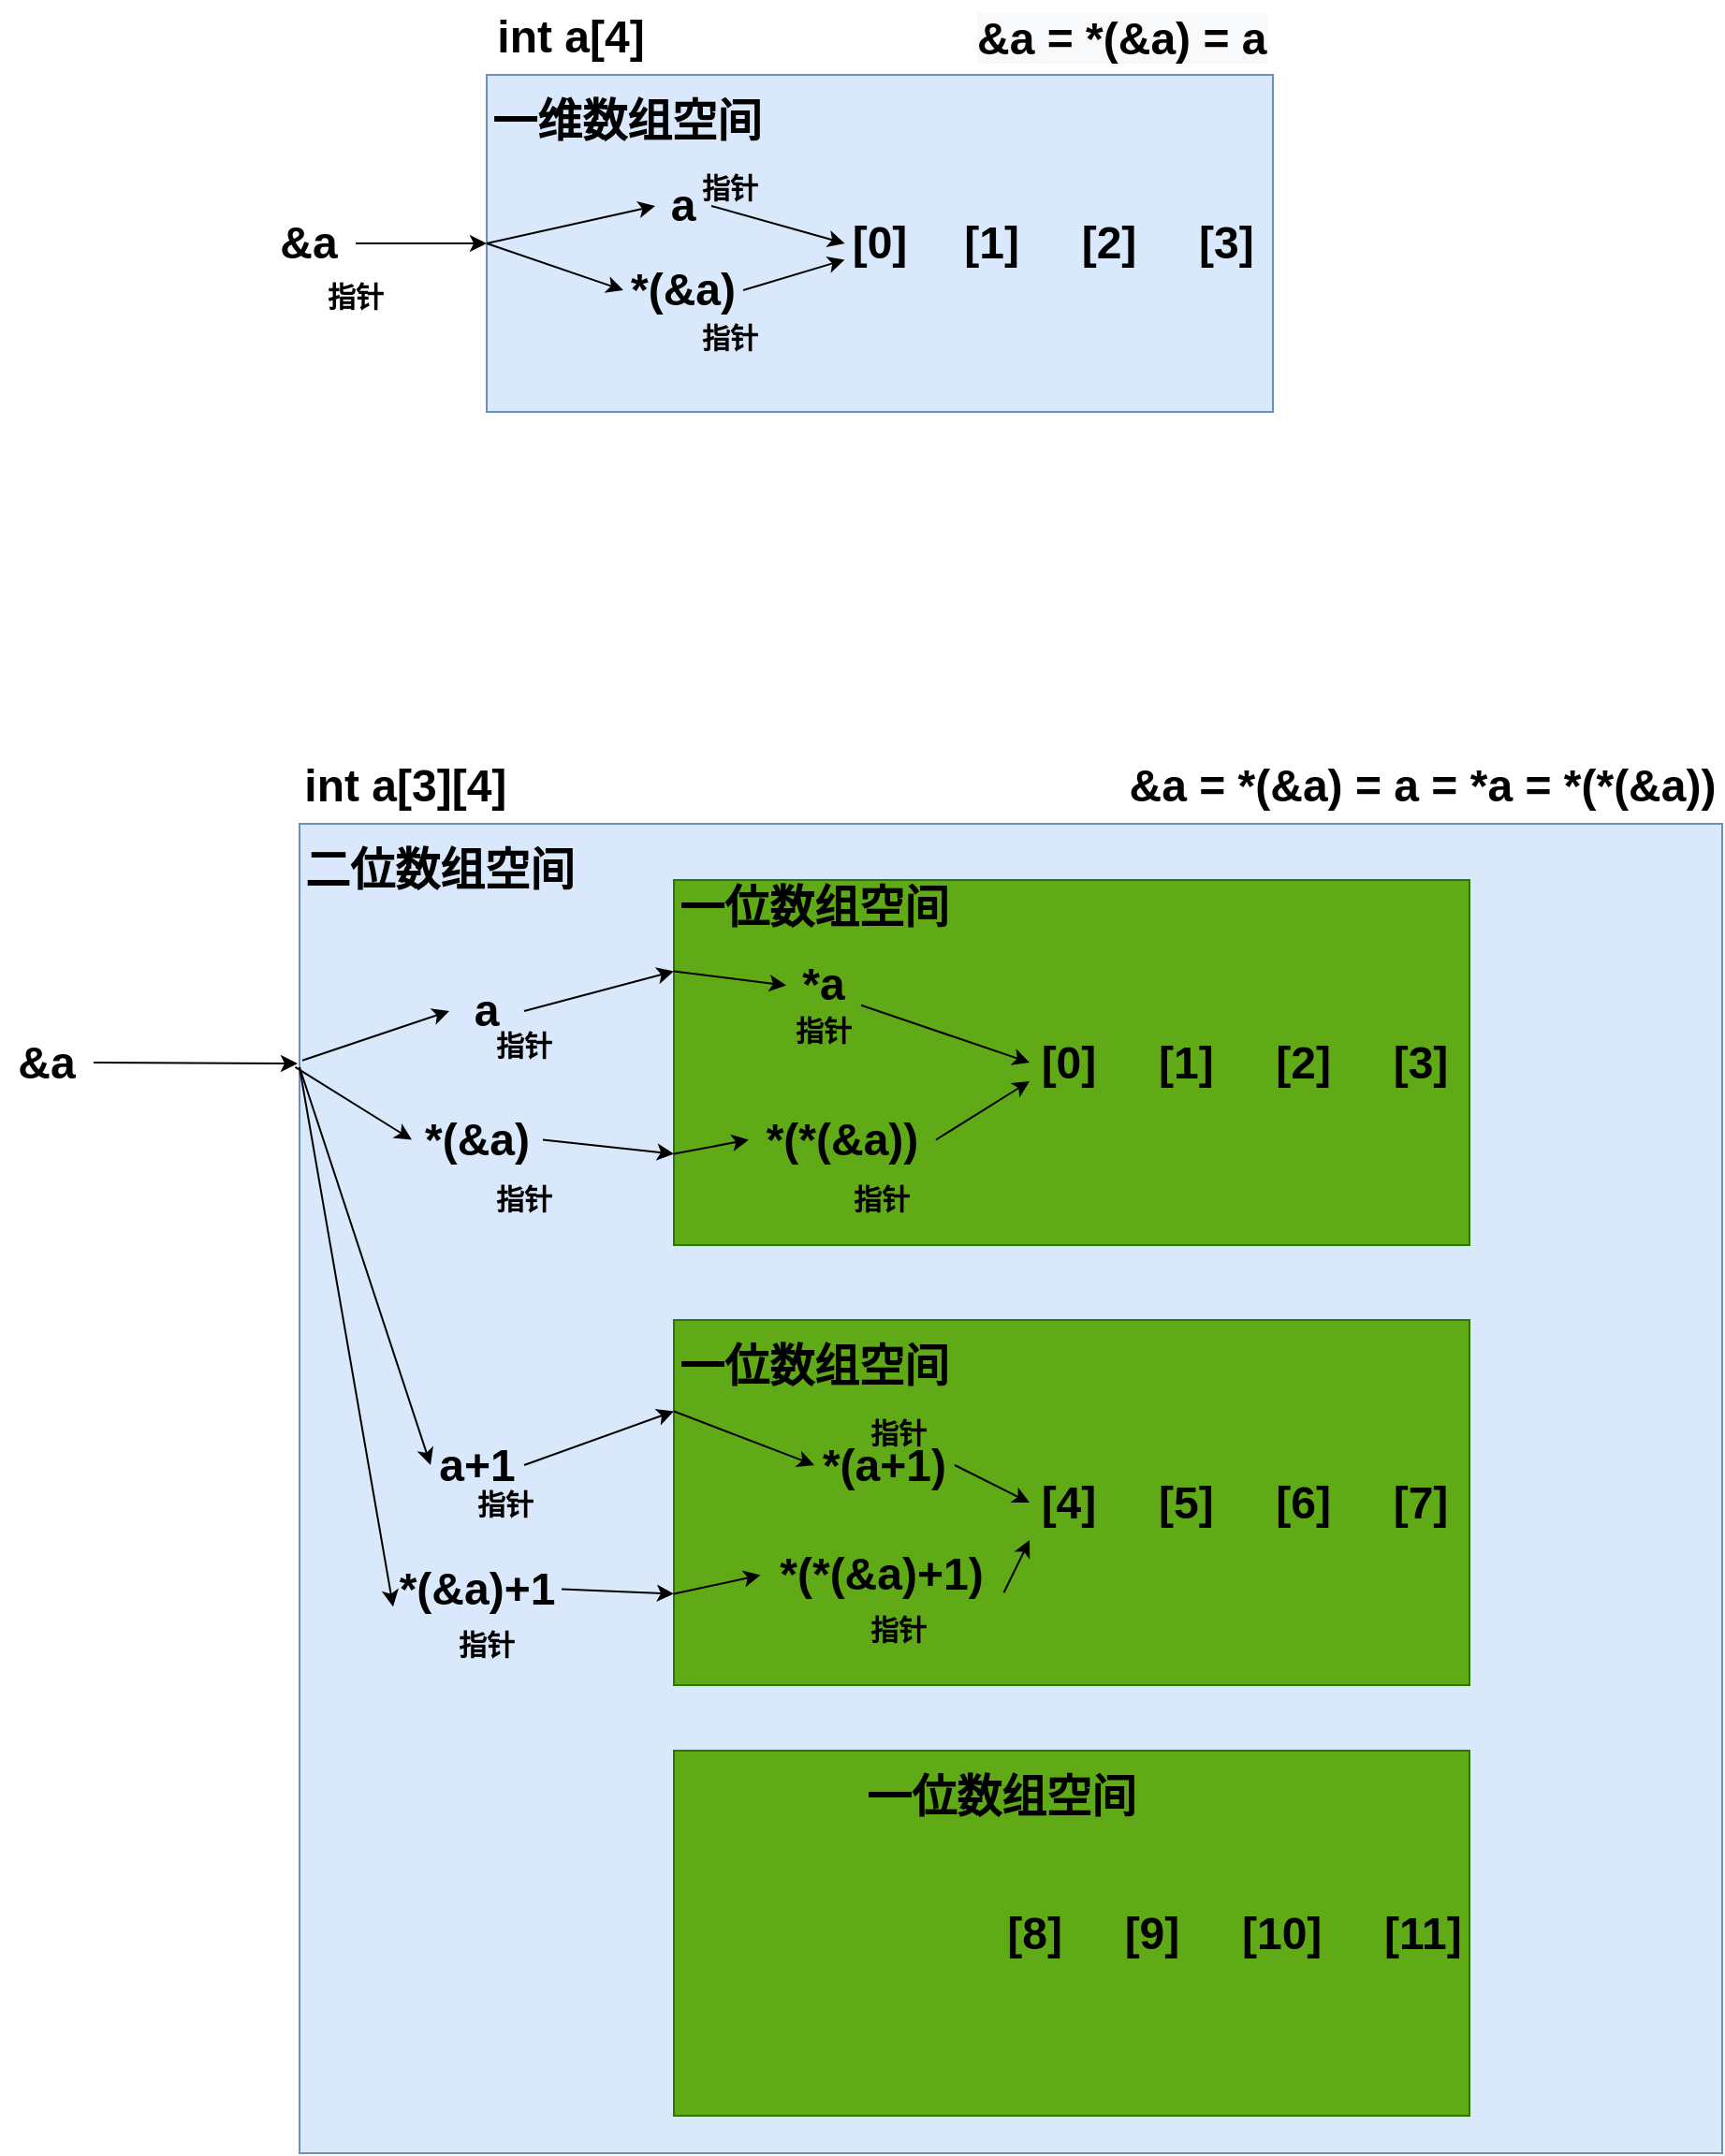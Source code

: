 <mxfile version="13.5.7" type="device"><diagram id="AqzMwRdv_1RVYgKFOEd6" name="Page-1"><mxGraphModel dx="2713" dy="1946" grid="1" gridSize="10" guides="1" tooltips="1" connect="1" arrows="1" fold="1" page="1" pageScale="1" pageWidth="827" pageHeight="1169" math="0" shadow="0"><root><mxCell id="0"/><mxCell id="1" parent="0"/><mxCell id="-KG6czCoZBAMFgeG9brp-2" value="" style="rounded=0;whiteSpace=wrap;html=1;fillColor=#dae8fc;strokeColor=#6c8ebf;" parent="1" vertex="1"><mxGeometry x="-130" y="-220" width="760" height="710" as="geometry"/></mxCell><mxCell id="-KG6czCoZBAMFgeG9brp-27" value="" style="rounded=0;whiteSpace=wrap;html=1;strokeColor=#2D7600;fillColor=#60a917;fontColor=#ffffff;" parent="1" vertex="1"><mxGeometry x="70" y="-190" width="425" height="195" as="geometry"/></mxCell><mxCell id="-KG6czCoZBAMFgeG9brp-3" value="&lt;font style=&quot;font-size: 24px&quot;&gt;[0]&amp;nbsp; &amp;nbsp; &amp;nbsp;[1]&amp;nbsp; &amp;nbsp; &amp;nbsp;[2]&amp;nbsp; &amp;nbsp; &amp;nbsp;[3]&lt;/font&gt;" style="text;html=1;strokeColor=none;fillColor=none;align=center;verticalAlign=middle;whiteSpace=wrap;rounded=0;fontStyle=1" parent="1" vertex="1"><mxGeometry x="260" y="-112.5" width="230" height="40" as="geometry"/></mxCell><mxCell id="-KG6czCoZBAMFgeG9brp-23" value="&lt;font style=&quot;font-size: 24px&quot;&gt;int a[3][4]&amp;nbsp;&lt;/font&gt;" style="text;html=1;strokeColor=none;fillColor=none;align=center;verticalAlign=middle;whiteSpace=wrap;rounded=0;fontStyle=1" parent="1" vertex="1"><mxGeometry x="-130" y="-260" width="120" height="40" as="geometry"/></mxCell><mxCell id="-KG6czCoZBAMFgeG9brp-24" value="&lt;font style=&quot;font-size: 24px&quot;&gt;&amp;amp;a&lt;/font&gt;" style="text;html=1;strokeColor=none;fillColor=none;align=center;verticalAlign=middle;whiteSpace=wrap;rounded=0;fontStyle=1" parent="1" vertex="1"><mxGeometry x="-290" y="-112.5" width="50" height="40" as="geometry"/></mxCell><mxCell id="-KG6czCoZBAMFgeG9brp-26" value="&lt;font style=&quot;font-size: 24px&quot;&gt;&lt;b&gt;二位数组空间&lt;/b&gt;&lt;/font&gt;" style="text;html=1;strokeColor=none;fillColor=none;align=center;verticalAlign=middle;whiteSpace=wrap;rounded=0;" parent="1" vertex="1"><mxGeometry x="-130" y="-220" width="150" height="50" as="geometry"/></mxCell><mxCell id="-KG6czCoZBAMFgeG9brp-28" value="&lt;font style=&quot;font-size: 24px&quot;&gt;&lt;b&gt;一位数组空间&lt;/b&gt;&lt;/font&gt;" style="text;html=1;strokeColor=none;fillColor=none;align=center;verticalAlign=middle;whiteSpace=wrap;rounded=0;" parent="1" vertex="1"><mxGeometry x="70" y="-200" width="150" height="50" as="geometry"/></mxCell><mxCell id="-KG6czCoZBAMFgeG9brp-29" value="" style="rounded=0;whiteSpace=wrap;html=1;strokeColor=#2D7600;fillColor=#60a917;fontColor=#ffffff;" parent="1" vertex="1"><mxGeometry x="70" y="45" width="425" height="195" as="geometry"/></mxCell><mxCell id="-KG6czCoZBAMFgeG9brp-30" value="&lt;font style=&quot;font-size: 24px&quot;&gt;[4]&amp;nbsp; &amp;nbsp; &amp;nbsp;[5]&amp;nbsp; &amp;nbsp; &amp;nbsp;[6]&amp;nbsp; &amp;nbsp; &amp;nbsp;[7]&lt;/font&gt;" style="text;html=1;strokeColor=none;fillColor=none;align=center;verticalAlign=middle;whiteSpace=wrap;rounded=0;fontStyle=1" parent="1" vertex="1"><mxGeometry x="260" y="122.5" width="230" height="40" as="geometry"/></mxCell><mxCell id="-KG6czCoZBAMFgeG9brp-31" value="&lt;font style=&quot;font-size: 24px&quot;&gt;&lt;b&gt;一位数组空间&lt;/b&gt;&lt;/font&gt;" style="text;html=1;strokeColor=none;fillColor=none;align=center;verticalAlign=middle;whiteSpace=wrap;rounded=0;" parent="1" vertex="1"><mxGeometry x="70" y="45" width="150" height="50" as="geometry"/></mxCell><mxCell id="-KG6czCoZBAMFgeG9brp-32" value="" style="rounded=0;whiteSpace=wrap;html=1;strokeColor=#2D7600;fillColor=#60a917;fontColor=#ffffff;" parent="1" vertex="1"><mxGeometry x="70" y="275" width="425" height="195" as="geometry"/></mxCell><mxCell id="-KG6czCoZBAMFgeG9brp-33" value="&lt;font style=&quot;font-size: 24px&quot;&gt;[8]&amp;nbsp; &amp;nbsp; &amp;nbsp;[9]&amp;nbsp; &amp;nbsp; &amp;nbsp;[10]&amp;nbsp; &amp;nbsp; &amp;nbsp;[11]&lt;/font&gt;" style="text;html=1;strokeColor=none;fillColor=none;align=center;verticalAlign=middle;whiteSpace=wrap;rounded=0;fontStyle=1" parent="1" vertex="1"><mxGeometry x="242.5" y="352.5" width="252.5" height="40" as="geometry"/></mxCell><mxCell id="-KG6czCoZBAMFgeG9brp-34" value="&lt;font style=&quot;font-size: 24px&quot;&gt;&lt;b&gt;一位数组空间&lt;/b&gt;&lt;/font&gt;" style="text;html=1;strokeColor=none;fillColor=none;align=center;verticalAlign=middle;whiteSpace=wrap;rounded=0;" parent="1" vertex="1"><mxGeometry x="170" y="275" width="150" height="50" as="geometry"/></mxCell><mxCell id="-KG6czCoZBAMFgeG9brp-40" value="a" style="text;html=1;strokeColor=none;fillColor=none;align=center;verticalAlign=middle;whiteSpace=wrap;rounded=0;rotation=0;fontSize=24;fontStyle=1" parent="1" vertex="1"><mxGeometry x="-50" y="-140" width="40" height="40" as="geometry"/></mxCell><mxCell id="-KG6czCoZBAMFgeG9brp-44" value="*a" style="text;html=1;strokeColor=none;fillColor=none;align=center;verticalAlign=middle;whiteSpace=wrap;rounded=0;rotation=0;fontSize=24;fontStyle=1" parent="1" vertex="1"><mxGeometry x="130" y="-155" width="40" height="42.5" as="geometry"/></mxCell><mxCell id="-KG6czCoZBAMFgeG9brp-45" value="" style="rounded=0;whiteSpace=wrap;html=1;strokeColor=#6c8ebf;fontSize=24;fillColor=#dae8fc;" parent="1" vertex="1"><mxGeometry x="-30" y="-620" width="420" height="180" as="geometry"/></mxCell><mxCell id="-KG6czCoZBAMFgeG9brp-46" value="&lt;font style=&quot;font-size: 24px&quot;&gt;[1]&amp;nbsp; &amp;nbsp; &amp;nbsp;[2]&amp;nbsp; &amp;nbsp; &amp;nbsp;[3]&lt;/font&gt;" style="text;html=1;fillColor=none;align=center;verticalAlign=middle;whiteSpace=wrap;rounded=0;fontStyle=1;" parent="1" vertex="1"><mxGeometry x="220" y="-565" width="165" height="70" as="geometry"/></mxCell><mxCell id="-KG6czCoZBAMFgeG9brp-48" value="&lt;font style=&quot;font-size: 24px&quot;&gt;int a[4]&lt;/font&gt;" style="text;html=1;strokeColor=none;fillColor=none;align=center;verticalAlign=middle;whiteSpace=wrap;rounded=0;fontStyle=1" parent="1" vertex="1"><mxGeometry x="-30" y="-660" width="90" height="40" as="geometry"/></mxCell><mxCell id="-KG6czCoZBAMFgeG9brp-49" value="&lt;font style=&quot;font-size: 24px&quot;&gt;&lt;b&gt;一维数组空间&lt;/b&gt;&lt;/font&gt;" style="text;html=1;strokeColor=none;fillColor=none;align=center;verticalAlign=middle;whiteSpace=wrap;rounded=0;" parent="1" vertex="1"><mxGeometry x="-30" y="-620" width="150" height="50" as="geometry"/></mxCell><mxCell id="-KG6czCoZBAMFgeG9brp-50" value="&lt;font style=&quot;font-size: 24px&quot;&gt;&lt;b&gt;&amp;amp;a&lt;/b&gt;&lt;/font&gt;" style="text;html=1;strokeColor=none;fillColor=none;align=center;verticalAlign=middle;whiteSpace=wrap;rounded=0;" parent="1" vertex="1"><mxGeometry x="-150" y="-555" width="50" height="50" as="geometry"/></mxCell><mxCell id="-KG6czCoZBAMFgeG9brp-51" value="" style="endArrow=classic;html=1;fontSize=24;entryX=0;entryY=0.5;entryDx=0;entryDy=0;exitX=1;exitY=0.5;exitDx=0;exitDy=0;" parent="1" source="-KG6czCoZBAMFgeG9brp-50" target="-KG6czCoZBAMFgeG9brp-45" edge="1"><mxGeometry width="50" height="50" relative="1" as="geometry"><mxPoint x="-300" y="-380" as="sourcePoint"/><mxPoint x="-250" y="-430" as="targetPoint"/></mxGeometry></mxCell><mxCell id="-KG6czCoZBAMFgeG9brp-53" value="&lt;font style=&quot;font-size: 24px&quot;&gt;&lt;b&gt;a&lt;/b&gt;&lt;/font&gt;" style="text;html=1;strokeColor=none;fillColor=none;align=center;verticalAlign=middle;whiteSpace=wrap;rounded=0;" parent="1" vertex="1"><mxGeometry x="60" y="-565" width="30" height="30" as="geometry"/></mxCell><mxCell id="-KG6czCoZBAMFgeG9brp-55" value="&lt;font style=&quot;font-size: 24px&quot;&gt;&lt;b&gt;*(&amp;amp;a)&lt;/b&gt;&lt;/font&gt;" style="text;html=1;strokeColor=none;fillColor=none;align=center;verticalAlign=middle;whiteSpace=wrap;rounded=0;" parent="1" vertex="1"><mxGeometry x="42.98" y="-520" width="64.04" height="30" as="geometry"/></mxCell><mxCell id="-KG6czCoZBAMFgeG9brp-58" value="&lt;font style=&quot;font-size: 24px&quot;&gt;[0]&lt;/font&gt;" style="text;html=1;fillColor=none;align=center;verticalAlign=middle;whiteSpace=wrap;rounded=0;fontStyle=1;" parent="1" vertex="1"><mxGeometry x="161.25" y="-547.5" width="37.5" height="35" as="geometry"/></mxCell><mxCell id="-KG6czCoZBAMFgeG9brp-59" value="" style="endArrow=classic;html=1;fontSize=24;entryX=0;entryY=0.5;entryDx=0;entryDy=0;exitX=1;exitY=0.5;exitDx=0;exitDy=0;" parent="1" source="-KG6czCoZBAMFgeG9brp-53" target="-KG6czCoZBAMFgeG9brp-58" edge="1"><mxGeometry width="50" height="50" relative="1" as="geometry"><mxPoint x="-240" y="-340" as="sourcePoint"/><mxPoint x="-190" y="-390" as="targetPoint"/></mxGeometry></mxCell><mxCell id="-KG6czCoZBAMFgeG9brp-60" value="" style="endArrow=classic;html=1;fontSize=24;entryX=0;entryY=0.75;entryDx=0;entryDy=0;exitX=1;exitY=0.5;exitDx=0;exitDy=0;" parent="1" source="-KG6czCoZBAMFgeG9brp-55" target="-KG6czCoZBAMFgeG9brp-58" edge="1"><mxGeometry width="50" height="50" relative="1" as="geometry"><mxPoint x="-250" y="-380" as="sourcePoint"/><mxPoint x="-200" y="-430" as="targetPoint"/></mxGeometry></mxCell><mxCell id="-KG6czCoZBAMFgeG9brp-61" value="&lt;b style=&quot;color: rgb(0 , 0 , 0) ; font-family: &amp;#34;helvetica&amp;#34; ; font-size: 24px ; font-style: normal ; letter-spacing: normal ; text-align: center ; text-indent: 0px ; text-transform: none ; word-spacing: 0px ; background-color: rgb(248 , 249 , 250)&quot;&gt;&amp;amp;a = *(&amp;amp;a) = a&lt;/b&gt;" style="text;whiteSpace=wrap;html=1;fontSize=24;" parent="1" vertex="1"><mxGeometry x="230" y="-660" width="160" height="40" as="geometry"/></mxCell><mxCell id="-KG6czCoZBAMFgeG9brp-62" value="" style="endArrow=classic;html=1;fontSize=24;entryX=0;entryY=0.5;entryDx=0;entryDy=0;exitX=0;exitY=0.5;exitDx=0;exitDy=0;" parent="1" source="-KG6czCoZBAMFgeG9brp-45" target="-KG6czCoZBAMFgeG9brp-55" edge="1"><mxGeometry width="50" height="50" relative="1" as="geometry"><mxPoint x="-280" y="-430" as="sourcePoint"/><mxPoint x="-230" y="-480" as="targetPoint"/></mxGeometry></mxCell><mxCell id="-KG6czCoZBAMFgeG9brp-63" value="" style="endArrow=classic;html=1;fontSize=24;entryX=0;entryY=0.25;entryDx=0;entryDy=0;exitX=1;exitY=0.5;exitDx=0;exitDy=0;" parent="1" source="-KG6czCoZBAMFgeG9brp-40" target="-KG6czCoZBAMFgeG9brp-27" edge="1"><mxGeometry width="50" height="50" relative="1" as="geometry"><mxPoint x="-40" y="-100" as="sourcePoint"/><mxPoint x="10" y="-150" as="targetPoint"/></mxGeometry></mxCell><mxCell id="-KG6czCoZBAMFgeG9brp-64" value="" style="endArrow=classic;html=1;fontSize=24;entryX=0;entryY=0.5;entryDx=0;entryDy=0;exitX=1;exitY=0.75;exitDx=0;exitDy=0;" parent="1" source="-KG6czCoZBAMFgeG9brp-44" target="-KG6czCoZBAMFgeG9brp-3" edge="1"><mxGeometry width="50" height="50" relative="1" as="geometry"><mxPoint x="150" y="-50" as="sourcePoint"/><mxPoint x="200" y="-100" as="targetPoint"/></mxGeometry></mxCell><mxCell id="-KG6czCoZBAMFgeG9brp-65" value="*(&amp;amp;a)" style="text;html=1;strokeColor=none;fillColor=none;align=center;verticalAlign=middle;whiteSpace=wrap;rounded=0;rotation=0;fontSize=24;fontStyle=1" parent="1" vertex="1"><mxGeometry x="-70" y="-72.5" width="70" height="42.5" as="geometry"/></mxCell><mxCell id="-KG6czCoZBAMFgeG9brp-66" value="" style="endArrow=classic;html=1;fontSize=24;exitX=1;exitY=0.5;exitDx=0;exitDy=0;entryX=0;entryY=0.75;entryDx=0;entryDy=0;" parent="1" source="-KG6czCoZBAMFgeG9brp-65" target="-KG6czCoZBAMFgeG9brp-27" edge="1"><mxGeometry width="50" height="50" relative="1" as="geometry"><mxPoint x="10" y="-30" as="sourcePoint"/><mxPoint x="70" y="-100" as="targetPoint"/></mxGeometry></mxCell><mxCell id="-KG6czCoZBAMFgeG9brp-67" value="" style="endArrow=classic;html=1;fontSize=24;exitX=0;exitY=0.25;exitDx=0;exitDy=0;entryX=0;entryY=0.5;entryDx=0;entryDy=0;" parent="1" source="-KG6czCoZBAMFgeG9brp-27" target="-KG6czCoZBAMFgeG9brp-44" edge="1"><mxGeometry width="50" height="50" relative="1" as="geometry"><mxPoint x="130" y="-100" as="sourcePoint"/><mxPoint x="180" y="-150" as="targetPoint"/></mxGeometry></mxCell><mxCell id="-KG6czCoZBAMFgeG9brp-68" value="*(*(&amp;amp;a))" style="text;html=1;strokeColor=none;fillColor=none;align=center;verticalAlign=middle;whiteSpace=wrap;rounded=0;rotation=0;fontSize=24;fontStyle=1" parent="1" vertex="1"><mxGeometry x="110" y="-72.5" width="100" height="42.5" as="geometry"/></mxCell><mxCell id="-KG6czCoZBAMFgeG9brp-70" value="" style="endArrow=classic;html=1;fontSize=24;entryX=0;entryY=0.5;entryDx=0;entryDy=0;exitX=0;exitY=0.75;exitDx=0;exitDy=0;" parent="1" source="-KG6czCoZBAMFgeG9brp-27" target="-KG6czCoZBAMFgeG9brp-68" edge="1"><mxGeometry width="50" height="50" relative="1" as="geometry"><mxPoint x="-90" y="30" as="sourcePoint"/><mxPoint x="-40" y="-20" as="targetPoint"/></mxGeometry></mxCell><mxCell id="-KG6czCoZBAMFgeG9brp-71" value="" style="endArrow=classic;html=1;fontSize=24;exitX=1;exitY=0.5;exitDx=0;exitDy=0;entryX=0;entryY=0.75;entryDx=0;entryDy=0;" parent="1" source="-KG6czCoZBAMFgeG9brp-68" target="-KG6czCoZBAMFgeG9brp-3" edge="1"><mxGeometry width="50" height="50" relative="1" as="geometry"><mxPoint x="220" y="-20" as="sourcePoint"/><mxPoint x="270" y="-70" as="targetPoint"/></mxGeometry></mxCell><mxCell id="-KG6czCoZBAMFgeG9brp-73" value="" style="endArrow=classic;html=1;fontSize=24;exitX=1;exitY=0.5;exitDx=0;exitDy=0;" parent="1" source="-KG6czCoZBAMFgeG9brp-24" edge="1"><mxGeometry width="50" height="50" relative="1" as="geometry"><mxPoint x="-200" as="sourcePoint"/><mxPoint x="-131" y="-92" as="targetPoint"/></mxGeometry></mxCell><mxCell id="-KG6czCoZBAMFgeG9brp-74" value="" style="endArrow=classic;html=1;fontSize=24;exitX=0.002;exitY=0.178;exitDx=0;exitDy=0;exitPerimeter=0;entryX=0;entryY=0.5;entryDx=0;entryDy=0;" parent="1" source="-KG6czCoZBAMFgeG9brp-2" target="-KG6czCoZBAMFgeG9brp-40" edge="1"><mxGeometry width="50" height="50" relative="1" as="geometry"><mxPoint x="-90" y="-110" as="sourcePoint"/><mxPoint x="-40" y="-160" as="targetPoint"/></mxGeometry></mxCell><mxCell id="-KG6czCoZBAMFgeG9brp-76" value="" style="endArrow=classic;html=1;fontSize=24;exitX=-0.003;exitY=0.183;exitDx=0;exitDy=0;exitPerimeter=0;entryX=0;entryY=0.5;entryDx=0;entryDy=0;" parent="1" source="-KG6czCoZBAMFgeG9brp-2" target="-KG6czCoZBAMFgeG9brp-65" edge="1"><mxGeometry width="50" height="50" relative="1" as="geometry"><mxPoint x="-70" y="30" as="sourcePoint"/><mxPoint x="-20" y="-20" as="targetPoint"/></mxGeometry></mxCell><mxCell id="-KG6czCoZBAMFgeG9brp-77" value="" style="endArrow=classic;html=1;fontSize=24;exitX=0;exitY=0.5;exitDx=0;exitDy=0;entryX=0;entryY=0.5;entryDx=0;entryDy=0;" parent="1" source="-KG6czCoZBAMFgeG9brp-45" target="-KG6czCoZBAMFgeG9brp-53" edge="1"><mxGeometry width="50" height="50" relative="1" as="geometry"><mxPoint x="10" y="-520" as="sourcePoint"/><mxPoint x="60" y="-570" as="targetPoint"/></mxGeometry></mxCell><mxCell id="vDncLkgYqTIG_yidPtFV-1" value="&lt;font style=&quot;font-size: 24px&quot;&gt;&amp;amp;a = *(&amp;amp;a) = a = *a = *(*(&amp;amp;a))&lt;/font&gt;" style="text;html=1;strokeColor=none;fillColor=none;align=center;verticalAlign=middle;whiteSpace=wrap;rounded=0;fontStyle=1" vertex="1" parent="1"><mxGeometry x="310" y="-260" width="320" height="40" as="geometry"/></mxCell><mxCell id="vDncLkgYqTIG_yidPtFV-3" value="&lt;span style=&quot;font-size: 15px;&quot;&gt;指针&lt;/span&gt;" style="text;html=1;strokeColor=none;fillColor=none;align=center;verticalAlign=middle;whiteSpace=wrap;rounded=0;fontStyle=1;fontSize=15;" vertex="1" parent="1"><mxGeometry x="130" y="-120" width="40" height="20" as="geometry"/></mxCell><mxCell id="vDncLkgYqTIG_yidPtFV-4" value="&lt;span style=&quot;font-size: 15px;&quot;&gt;指针&lt;/span&gt;" style="text;html=1;strokeColor=none;fillColor=none;align=center;verticalAlign=middle;whiteSpace=wrap;rounded=0;fontStyle=1;fontSize=15;" vertex="1" parent="1"><mxGeometry x="-30" y="-30" width="40" height="20" as="geometry"/></mxCell><mxCell id="vDncLkgYqTIG_yidPtFV-5" value="&lt;span style=&quot;font-size: 15px;&quot;&gt;指针&lt;/span&gt;" style="text;html=1;strokeColor=none;fillColor=none;align=center;verticalAlign=middle;whiteSpace=wrap;rounded=0;fontStyle=1;fontSize=15;" vertex="1" parent="1"><mxGeometry x="-30" y="-112.5" width="40" height="20" as="geometry"/></mxCell><mxCell id="vDncLkgYqTIG_yidPtFV-8" value="&lt;span style=&quot;font-size: 15px;&quot;&gt;指针&lt;/span&gt;" style="text;html=1;strokeColor=none;fillColor=none;align=center;verticalAlign=middle;whiteSpace=wrap;rounded=0;fontStyle=1;fontSize=15;" vertex="1" parent="1"><mxGeometry x="80" y="-490" width="40" height="20" as="geometry"/></mxCell><mxCell id="vDncLkgYqTIG_yidPtFV-9" value="&lt;span style=&quot;font-size: 15px;&quot;&gt;指针&lt;/span&gt;" style="text;html=1;strokeColor=none;fillColor=none;align=center;verticalAlign=middle;whiteSpace=wrap;rounded=0;fontStyle=1;fontSize=15;" vertex="1" parent="1"><mxGeometry x="80" y="-570" width="40" height="20" as="geometry"/></mxCell><mxCell id="vDncLkgYqTIG_yidPtFV-10" value="&lt;span style=&quot;font-size: 15px;&quot;&gt;指针&lt;/span&gt;" style="text;html=1;strokeColor=none;fillColor=none;align=center;verticalAlign=middle;whiteSpace=wrap;rounded=0;fontStyle=1;fontSize=15;" vertex="1" parent="1"><mxGeometry x="-120" y="-512.5" width="40" height="20" as="geometry"/></mxCell><mxCell id="vDncLkgYqTIG_yidPtFV-11" value="&lt;span style=&quot;font-size: 15px;&quot;&gt;指针&lt;/span&gt;" style="text;html=1;strokeColor=none;fillColor=none;align=center;verticalAlign=middle;whiteSpace=wrap;rounded=0;fontStyle=1;fontSize=15;" vertex="1" parent="1"><mxGeometry x="161.25" y="-30" width="40" height="20" as="geometry"/></mxCell><mxCell id="vDncLkgYqTIG_yidPtFV-12" value="&lt;font style=&quot;font-size: 24px&quot;&gt;a+1&lt;/font&gt;" style="text;html=1;strokeColor=none;fillColor=none;align=center;verticalAlign=middle;whiteSpace=wrap;rounded=0;fontStyle=1" vertex="1" parent="1"><mxGeometry x="-60" y="110" width="50" height="25" as="geometry"/></mxCell><mxCell id="vDncLkgYqTIG_yidPtFV-13" value="&lt;font style=&quot;font-size: 24px&quot;&gt;*(&amp;amp;a)+1&lt;/font&gt;" style="text;html=1;strokeColor=none;fillColor=none;align=center;verticalAlign=middle;whiteSpace=wrap;rounded=0;fontStyle=1" vertex="1" parent="1"><mxGeometry x="-80" y="170" width="90" height="37.5" as="geometry"/></mxCell><mxCell id="vDncLkgYqTIG_yidPtFV-14" value="&lt;font style=&quot;font-size: 24px&quot;&gt;*(a+1)&lt;/font&gt;" style="text;html=1;strokeColor=none;fillColor=none;align=center;verticalAlign=middle;whiteSpace=wrap;rounded=0;fontStyle=1" vertex="1" parent="1"><mxGeometry x="145" y="110" width="75" height="25" as="geometry"/></mxCell><mxCell id="vDncLkgYqTIG_yidPtFV-15" value="&lt;font style=&quot;font-size: 24px&quot;&gt;*(*(&amp;amp;a)+1)&lt;/font&gt;" style="text;html=1;strokeColor=none;fillColor=none;align=center;verticalAlign=middle;whiteSpace=wrap;rounded=0;fontStyle=1" vertex="1" parent="1"><mxGeometry x="116.25" y="162.5" width="130" height="37.5" as="geometry"/></mxCell><mxCell id="vDncLkgYqTIG_yidPtFV-16" value="" style="endArrow=classic;html=1;fontSize=15;entryX=0;entryY=0.5;entryDx=0;entryDy=0;" edge="1" parent="1" target="vDncLkgYqTIG_yidPtFV-12"><mxGeometry width="50" height="50" relative="1" as="geometry"><mxPoint x="-130" y="-90" as="sourcePoint"/><mxPoint x="-10" y="20" as="targetPoint"/></mxGeometry></mxCell><mxCell id="vDncLkgYqTIG_yidPtFV-17" value="" style="endArrow=classic;html=1;fontSize=15;entryX=0;entryY=0.75;entryDx=0;entryDy=0;" edge="1" parent="1" target="vDncLkgYqTIG_yidPtFV-13"><mxGeometry width="50" height="50" relative="1" as="geometry"><mxPoint x="-130" y="-90" as="sourcePoint"/><mxPoint x="20" y="30" as="targetPoint"/></mxGeometry></mxCell><mxCell id="vDncLkgYqTIG_yidPtFV-19" value="" style="endArrow=classic;html=1;fontSize=15;exitX=1;exitY=0.5;exitDx=0;exitDy=0;entryX=0;entryY=0.25;entryDx=0;entryDy=0;" edge="1" parent="1" source="vDncLkgYqTIG_yidPtFV-12" target="-KG6czCoZBAMFgeG9brp-29"><mxGeometry width="50" height="50" relative="1" as="geometry"><mxPoint x="-40" y="80" as="sourcePoint"/><mxPoint x="10" y="30" as="targetPoint"/></mxGeometry></mxCell><mxCell id="vDncLkgYqTIG_yidPtFV-20" value="" style="endArrow=classic;html=1;fontSize=15;entryX=0;entryY=0.75;entryDx=0;entryDy=0;exitX=1;exitY=0.5;exitDx=0;exitDy=0;" edge="1" parent="1" source="vDncLkgYqTIG_yidPtFV-13" target="-KG6czCoZBAMFgeG9brp-29"><mxGeometry width="50" height="50" relative="1" as="geometry"><mxPoint x="-10" y="290" as="sourcePoint"/><mxPoint x="40" y="240" as="targetPoint"/></mxGeometry></mxCell><mxCell id="vDncLkgYqTIG_yidPtFV-21" value="" style="endArrow=classic;html=1;fontSize=15;exitX=0;exitY=0.25;exitDx=0;exitDy=0;entryX=0;entryY=0.5;entryDx=0;entryDy=0;" edge="1" parent="1" source="-KG6czCoZBAMFgeG9brp-29" target="vDncLkgYqTIG_yidPtFV-14"><mxGeometry width="50" height="50" relative="1" as="geometry"><mxPoint x="270" y="130" as="sourcePoint"/><mxPoint x="320" y="80" as="targetPoint"/></mxGeometry></mxCell><mxCell id="vDncLkgYqTIG_yidPtFV-22" value="" style="endArrow=classic;html=1;fontSize=15;exitX=0;exitY=0.75;exitDx=0;exitDy=0;entryX=0;entryY=0.5;entryDx=0;entryDy=0;" edge="1" parent="1" source="-KG6czCoZBAMFgeG9brp-29" target="vDncLkgYqTIG_yidPtFV-15"><mxGeometry width="50" height="50" relative="1" as="geometry"><mxPoint x="90" y="180" as="sourcePoint"/><mxPoint x="140" y="130" as="targetPoint"/></mxGeometry></mxCell><mxCell id="vDncLkgYqTIG_yidPtFV-23" value="" style="endArrow=classic;html=1;fontSize=15;exitX=1;exitY=0.5;exitDx=0;exitDy=0;entryX=0;entryY=0.5;entryDx=0;entryDy=0;" edge="1" parent="1" source="vDncLkgYqTIG_yidPtFV-14" target="-KG6czCoZBAMFgeG9brp-30"><mxGeometry width="50" height="50" relative="1" as="geometry"><mxPoint x="320" y="110" as="sourcePoint"/><mxPoint x="370" y="60" as="targetPoint"/></mxGeometry></mxCell><mxCell id="vDncLkgYqTIG_yidPtFV-24" value="" style="endArrow=classic;html=1;fontSize=15;exitX=1;exitY=0.75;exitDx=0;exitDy=0;entryX=0;entryY=1;entryDx=0;entryDy=0;" edge="1" parent="1" source="vDncLkgYqTIG_yidPtFV-15" target="-KG6czCoZBAMFgeG9brp-30"><mxGeometry width="50" height="50" relative="1" as="geometry"><mxPoint x="350" y="220" as="sourcePoint"/><mxPoint x="400" y="170" as="targetPoint"/></mxGeometry></mxCell><mxCell id="vDncLkgYqTIG_yidPtFV-25" value="&lt;span style=&quot;font-size: 15px;&quot;&gt;指针&lt;/span&gt;" style="text;html=1;strokeColor=none;fillColor=none;align=center;verticalAlign=middle;whiteSpace=wrap;rounded=0;fontStyle=1;fontSize=15;" vertex="1" parent="1"><mxGeometry x="170" y="200" width="40" height="20" as="geometry"/></mxCell><mxCell id="vDncLkgYqTIG_yidPtFV-26" value="&lt;span style=&quot;font-size: 15px;&quot;&gt;指针&lt;/span&gt;" style="text;html=1;strokeColor=none;fillColor=none;align=center;verticalAlign=middle;whiteSpace=wrap;rounded=0;fontStyle=1;fontSize=15;" vertex="1" parent="1"><mxGeometry x="170" y="95" width="40" height="20" as="geometry"/></mxCell><mxCell id="vDncLkgYqTIG_yidPtFV-27" value="&lt;span style=&quot;font-size: 15px;&quot;&gt;指针&lt;/span&gt;" style="text;html=1;strokeColor=none;fillColor=none;align=center;verticalAlign=middle;whiteSpace=wrap;rounded=0;fontStyle=1;fontSize=15;" vertex="1" parent="1"><mxGeometry x="-50" y="207.5" width="40" height="20" as="geometry"/></mxCell><mxCell id="vDncLkgYqTIG_yidPtFV-28" value="&lt;span style=&quot;font-size: 15px;&quot;&gt;指针&lt;/span&gt;" style="text;html=1;strokeColor=none;fillColor=none;align=center;verticalAlign=middle;whiteSpace=wrap;rounded=0;fontStyle=1;fontSize=15;" vertex="1" parent="1"><mxGeometry x="-40" y="132.5" width="40" height="20" as="geometry"/></mxCell></root></mxGraphModel></diagram></mxfile>